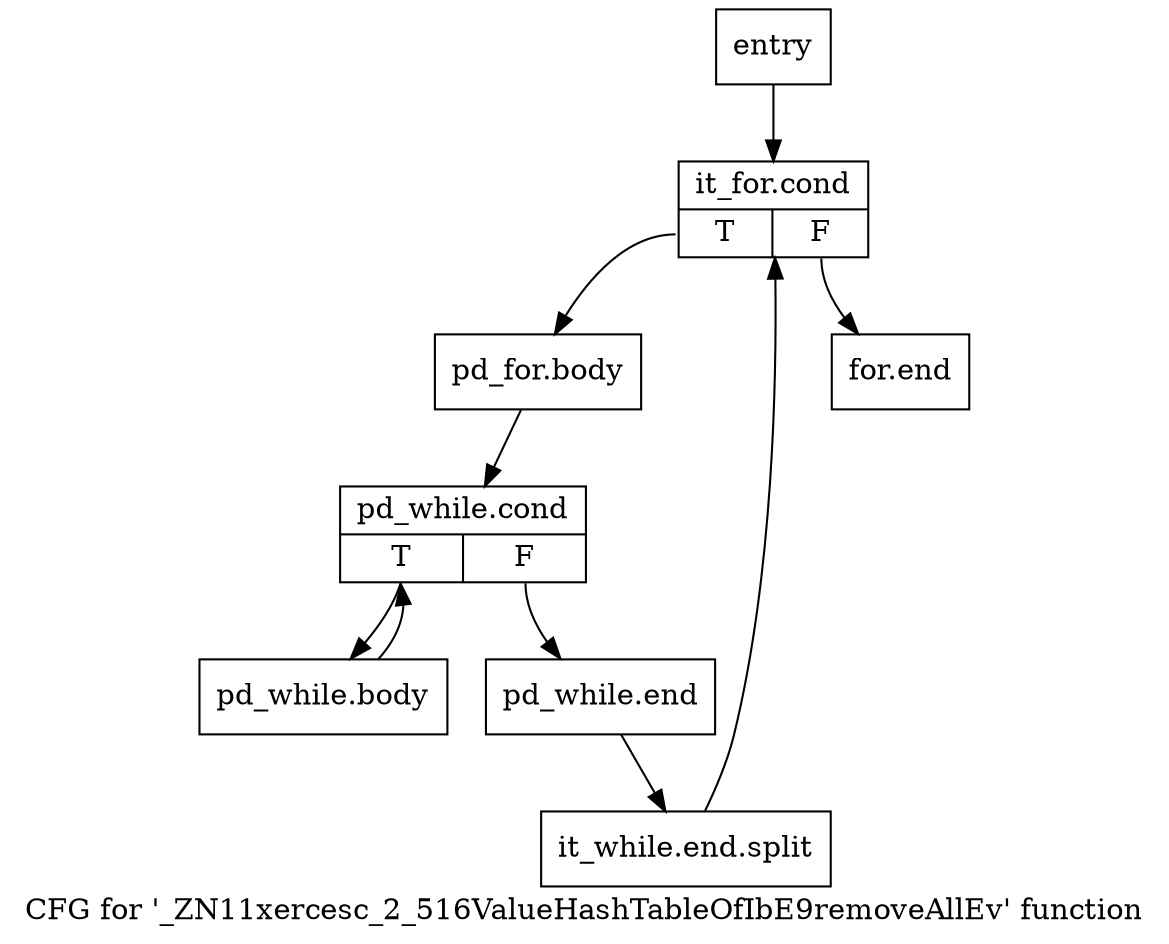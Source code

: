 digraph "CFG for '_ZN11xercesc_2_516ValueHashTableOfIbE9removeAllEv' function" {
	label="CFG for '_ZN11xercesc_2_516ValueHashTableOfIbE9removeAllEv' function";

	Node0x35bd460 [shape=record,label="{entry}"];
	Node0x35bd460 -> Node0x35c28a0;
	Node0x35c28a0 [shape=record,label="{it_for.cond|{<s0>T|<s1>F}}"];
	Node0x35c28a0:s0 -> Node0x35c28f0;
	Node0x35c28a0:s1 -> Node0x35c2a30;
	Node0x35c28f0 [shape=record,label="{pd_for.body}"];
	Node0x35c28f0 -> Node0x35c2940;
	Node0x35c2940 [shape=record,label="{pd_while.cond|{<s0>T|<s1>F}}"];
	Node0x35c2940:s0 -> Node0x35c2990;
	Node0x35c2940:s1 -> Node0x35c29e0;
	Node0x35c2990 [shape=record,label="{pd_while.body}"];
	Node0x35c2990 -> Node0x35c2940;
	Node0x35c29e0 [shape=record,label="{pd_while.end}"];
	Node0x35c29e0 -> Node0xaa1a2c0;
	Node0xaa1a2c0 [shape=record,label="{it_while.end.split}"];
	Node0xaa1a2c0 -> Node0x35c28a0;
	Node0x35c2a30 [shape=record,label="{for.end}"];
}
